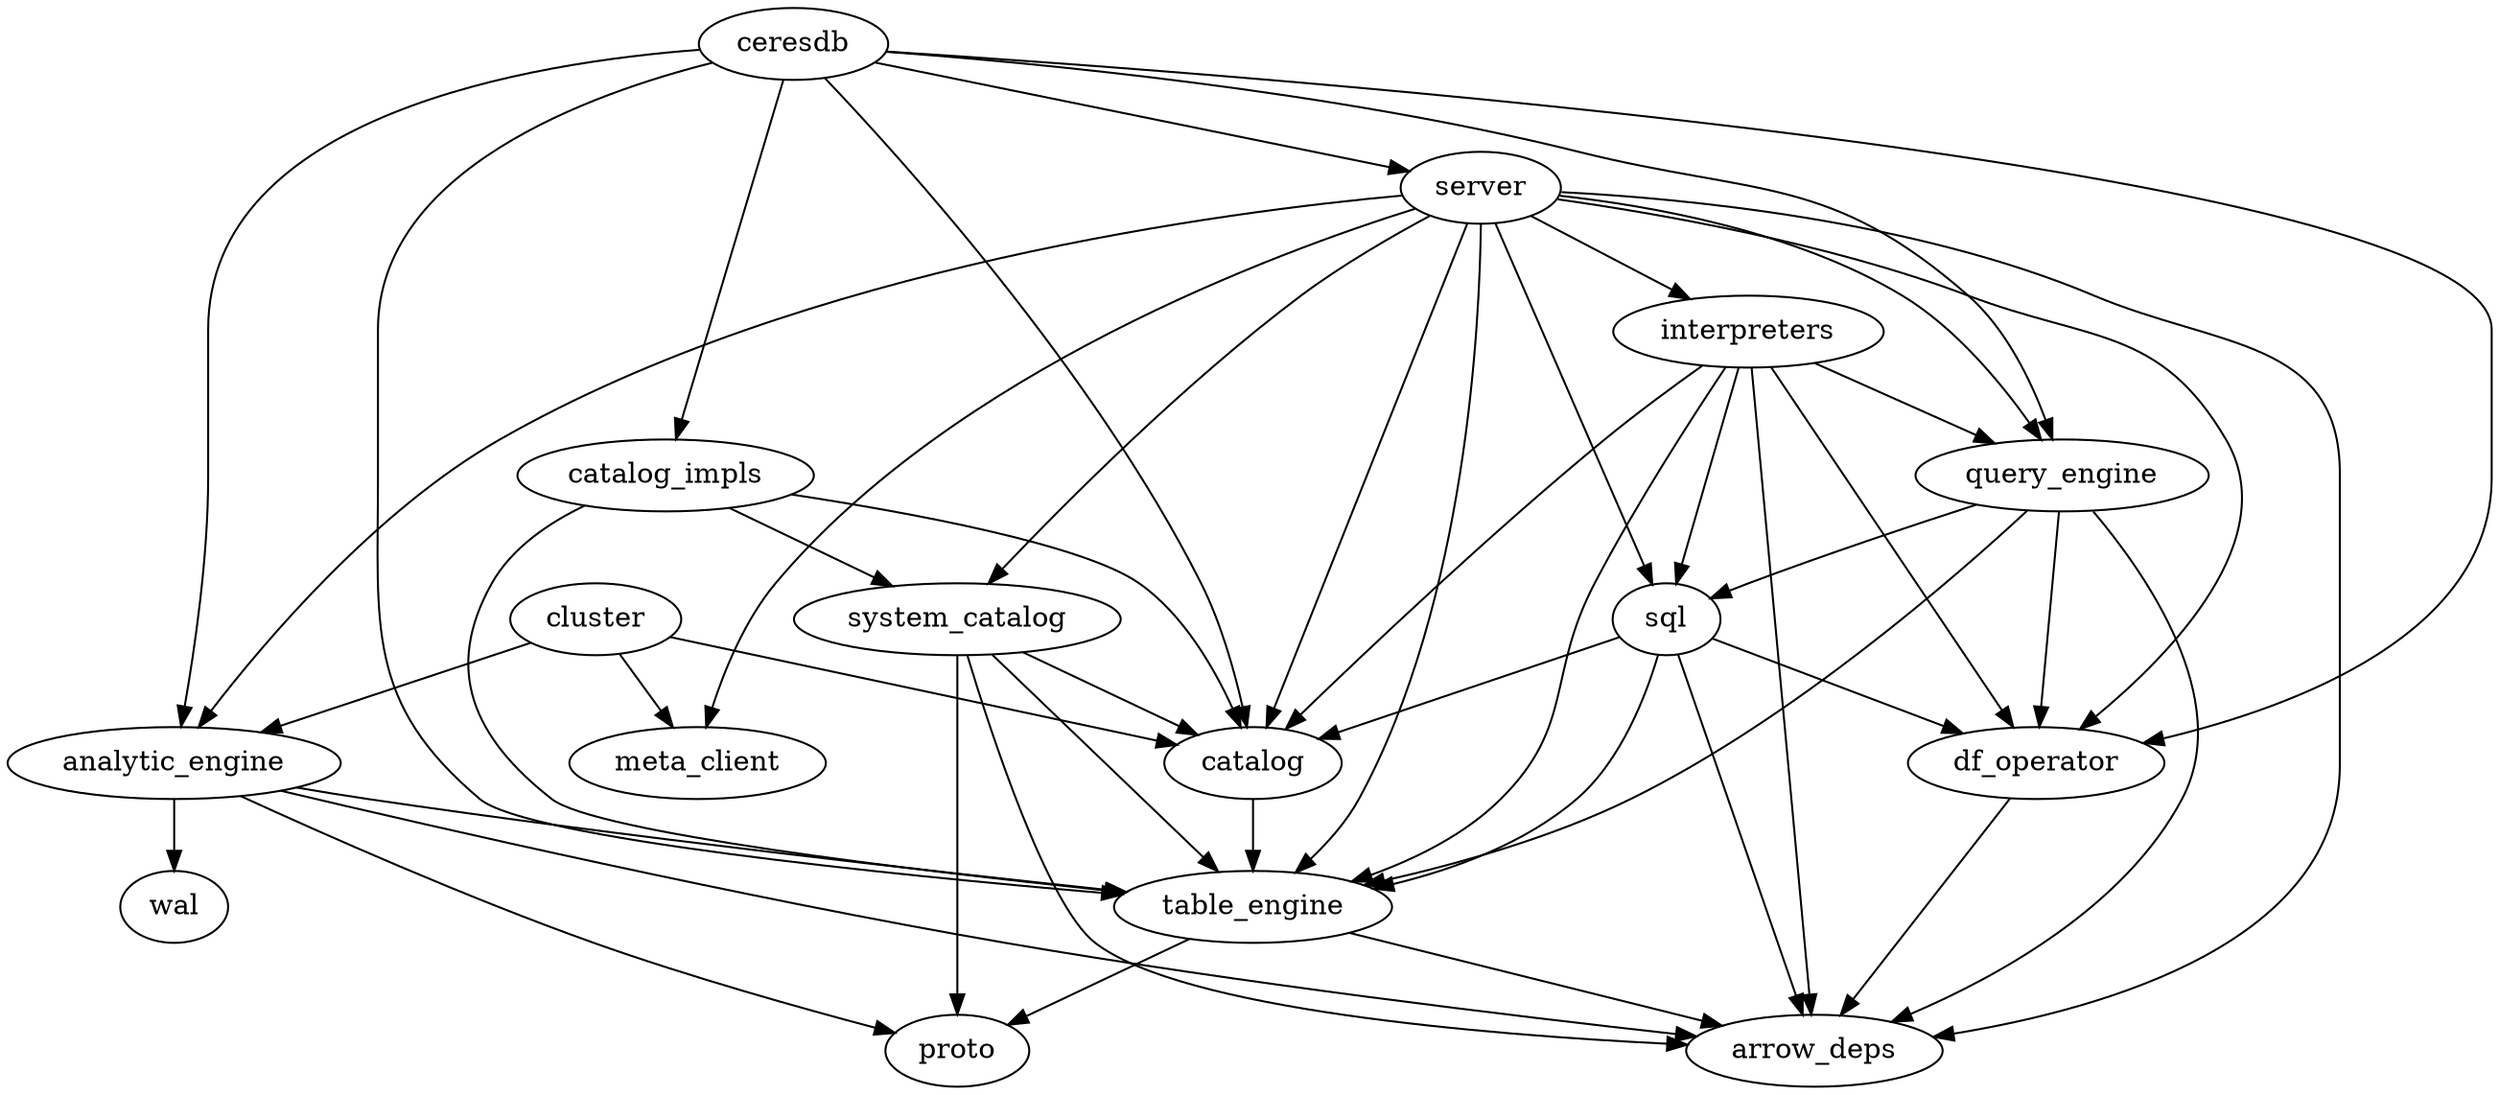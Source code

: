 // Licensed to the Apache Software Foundation (ASF) under one
// or more contributor license agreements.  See the NOTICE file
// distributed with this work for additional information
// regarding copyright ownership.  The ASF licenses this file
// to you under the Apache License, Version 2.0 (the
// "License"); you may not use this file except in compliance
// with the License.  You may obtain a copy of the License at
//
//   http://www.apache.org/licenses/LICENSE-2.0
//
// Unless required by applicable law or agreed to in writing,
// software distributed under the License is distributed on an
// "AS IS" BASIS, WITHOUT WARRANTIES OR CONDITIONS OF ANY
// KIND, either express or implied.  See the License for the
// specific language governing permissions and limitations
// under the License.

// to update svg, run:
// ```bash
// dot -Tsvg crate-deps.dot > ./crate-deps.svg
// ```

digraph G {

    arrow_deps

    analytic_engine -> arrow_deps
    analytic_engine -> proto
    analytic_engine -> table_engine
    analytic_engine -> wal

    catalog -> table_engine

    catalog_impls -> catalog
    catalog_impls -> system_catalog
    catalog_impls -> table_engine

    cluster -> analytic_engine
    cluster -> catalog
    cluster -> meta_client

    interpreters -> catalog
    interpreters -> sql
    interpreters -> table_engine
    interpreters -> df_operator
    interpreters -> query_engine
    interpreters -> arrow_deps

    query_engine -> arrow_deps
    query_engine -> sql
    query_engine -> table_engine
    query_engine -> df_operator

    server -> analytic_engine
    server -> arrow_deps
    server -> catalog
    server -> interpreters
    server -> meta_client
    server -> query_engine
    server -> sql
    server -> system_catalog
    server -> table_engine
    server -> df_operator

    sql -> arrow_deps
    sql -> catalog
    sql -> table_engine
    sql -> df_operator

    system_catalog -> arrow_deps
    system_catalog -> catalog
    system_catalog -> proto
    system_catalog -> table_engine

    table_engine -> arrow_deps
    table_engine -> proto

    df_operator -> arrow_deps

    ceresdb -> analytic_engine
    ceresdb -> catalog
    ceresdb -> catalog_impls
    ceresdb -> query_engine
    ceresdb -> server
    ceresdb -> table_engine
    ceresdb -> df_operator
}
